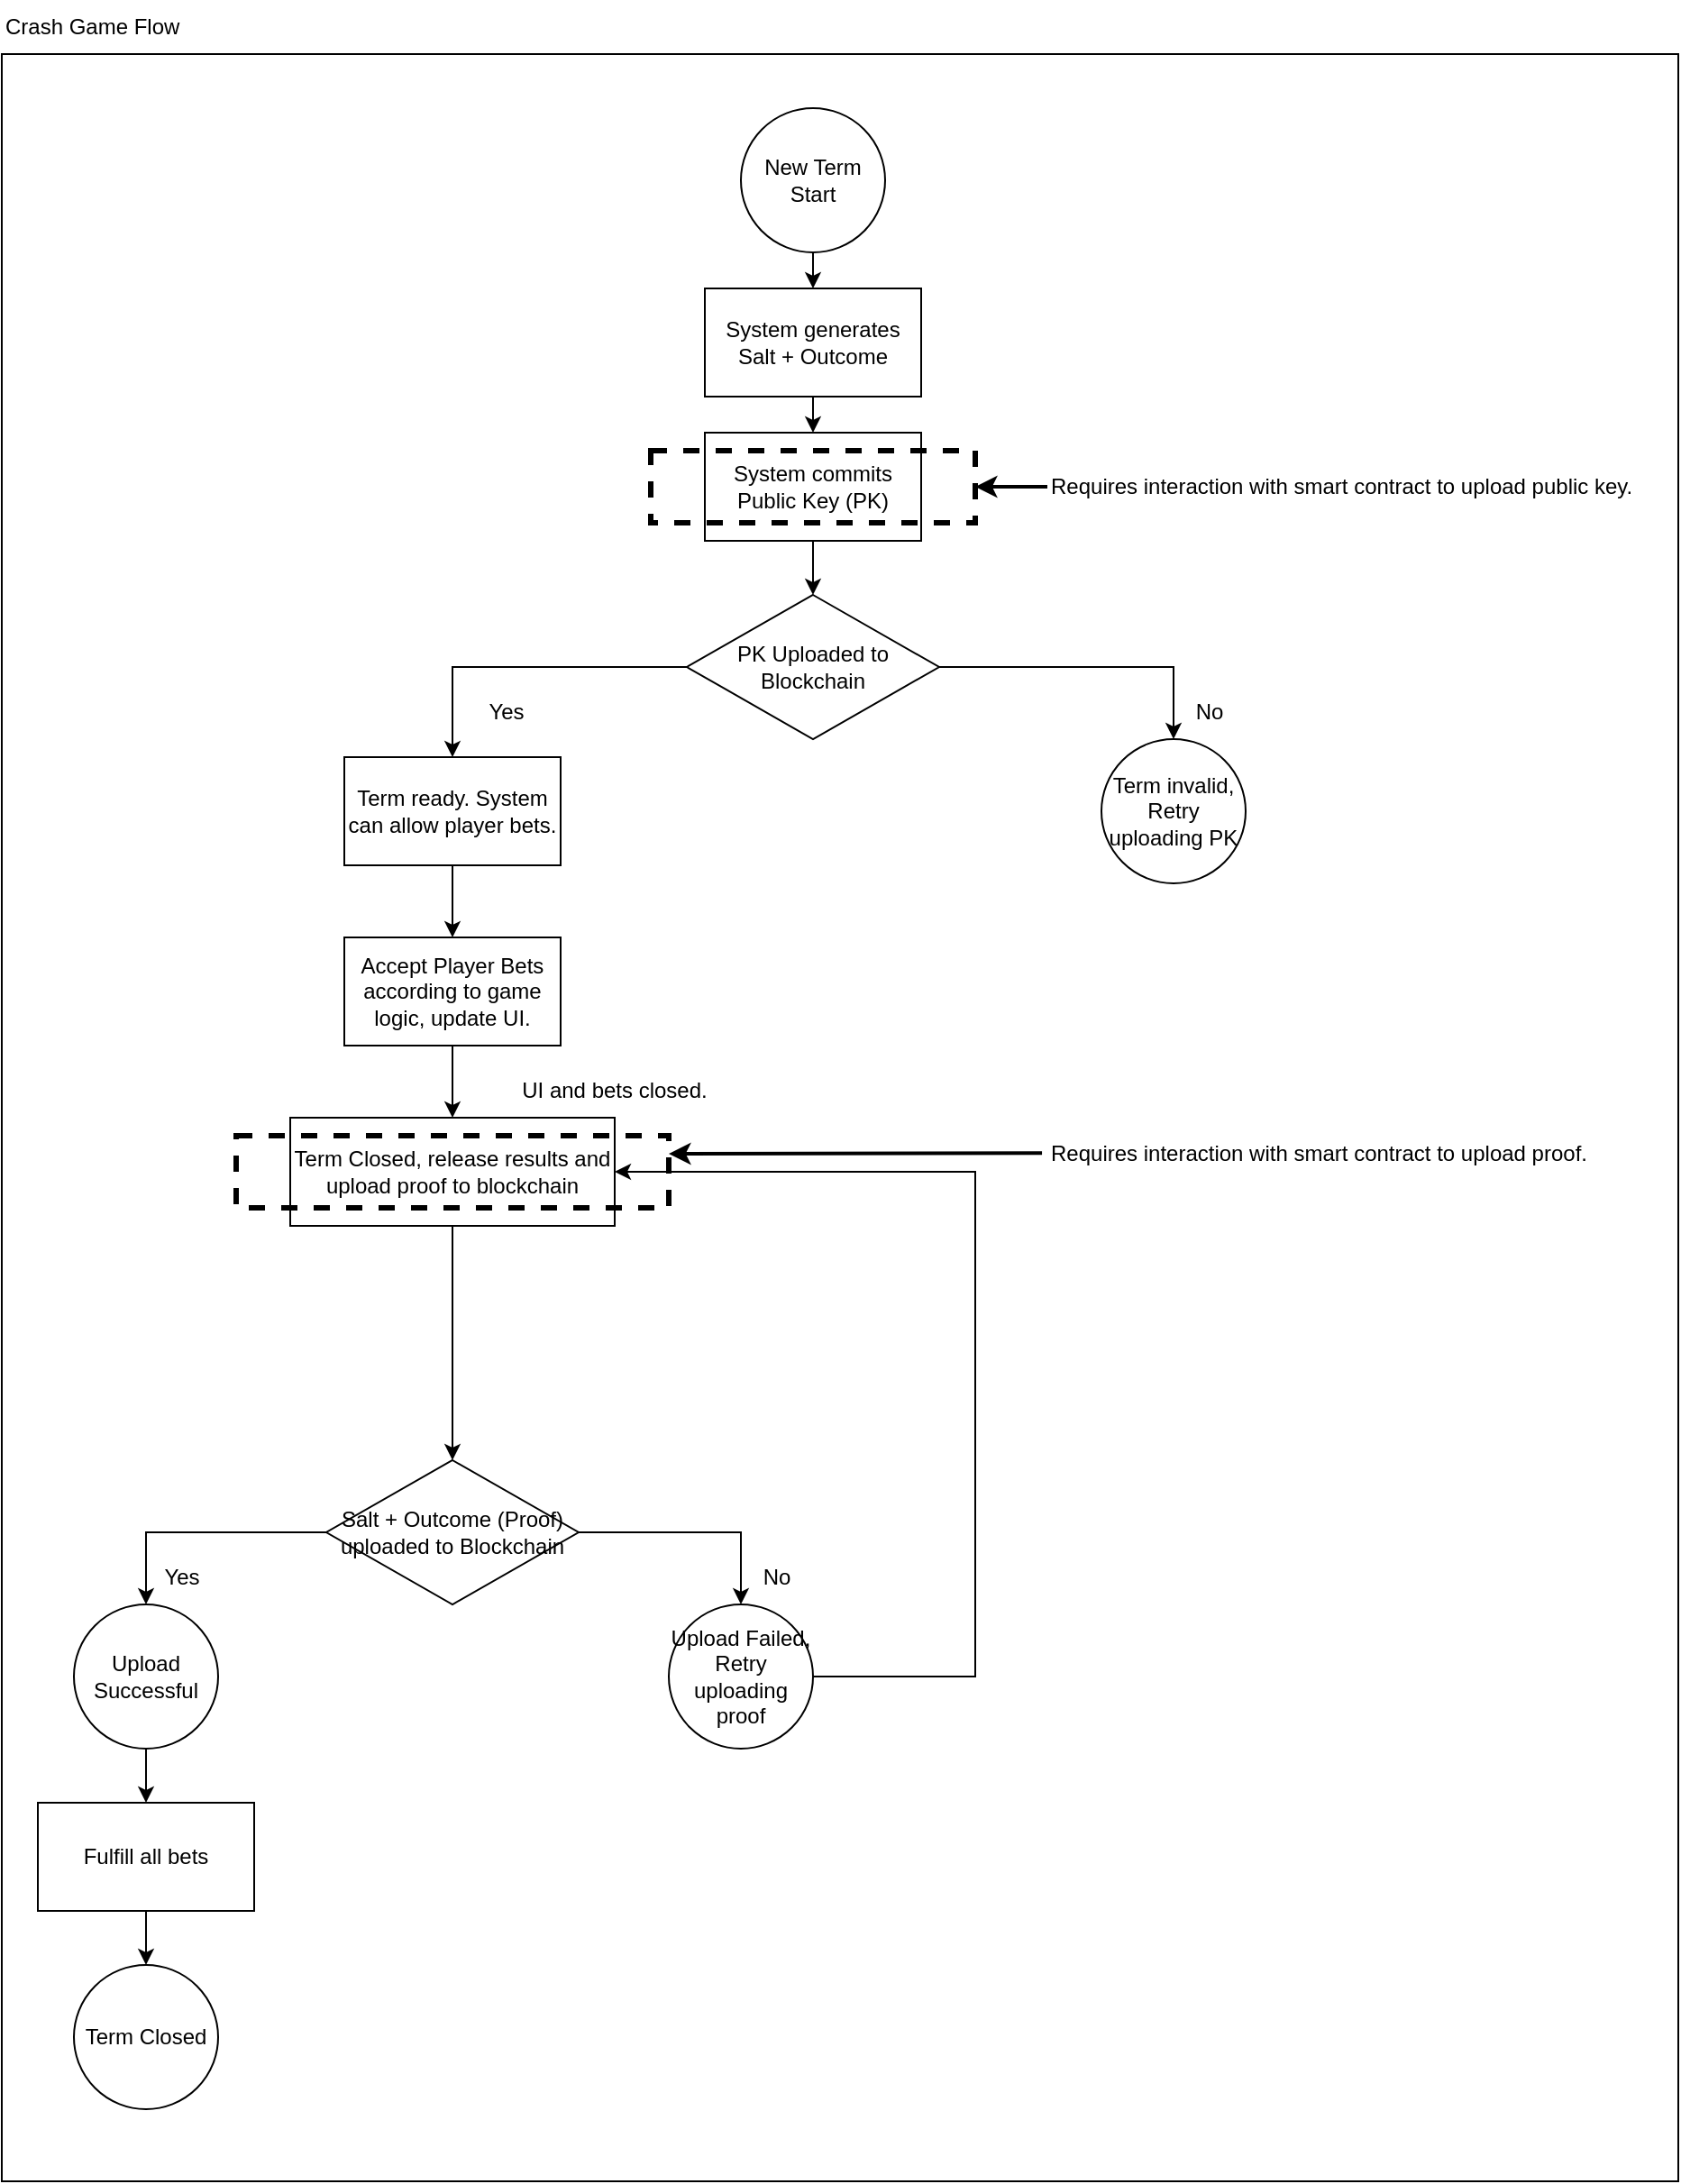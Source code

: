 <mxfile version="26.1.1">
  <diagram name="Page-1" id="c8nTBjb-yMyL3-pn6Jgx">
    <mxGraphModel dx="2987" dy="1533" grid="1" gridSize="10" guides="1" tooltips="1" connect="1" arrows="1" fold="1" page="1" pageScale="1" pageWidth="850" pageHeight="1100" math="0" shadow="0">
      <root>
        <mxCell id="0" />
        <mxCell id="1" parent="0" />
        <mxCell id="h8xcSPWI8WKxq6snyLUC-45" value="" style="rounded=0;whiteSpace=wrap;html=1;fillColor=none;" vertex="1" parent="1">
          <mxGeometry x="60" y="50" width="930" height="1180" as="geometry" />
        </mxCell>
        <mxCell id="h8xcSPWI8WKxq6snyLUC-2" value="Crash Game Flow" style="text;html=1;align=left;verticalAlign=middle;whiteSpace=wrap;rounded=0;" vertex="1" parent="1">
          <mxGeometry x="60" y="20" width="190" height="30" as="geometry" />
        </mxCell>
        <mxCell id="h8xcSPWI8WKxq6snyLUC-20" style="edgeStyle=orthogonalEdgeStyle;rounded=0;orthogonalLoop=1;jettySize=auto;html=1;exitX=0.5;exitY=1;exitDx=0;exitDy=0;entryX=0.5;entryY=0;entryDx=0;entryDy=0;" edge="1" parent="1" source="h8xcSPWI8WKxq6snyLUC-4" target="h8xcSPWI8WKxq6snyLUC-17">
          <mxGeometry relative="1" as="geometry" />
        </mxCell>
        <mxCell id="h8xcSPWI8WKxq6snyLUC-4" value="New Term Start" style="ellipse;whiteSpace=wrap;html=1;aspect=fixed;" vertex="1" parent="1">
          <mxGeometry x="470" y="80" width="80" height="80" as="geometry" />
        </mxCell>
        <mxCell id="h8xcSPWI8WKxq6snyLUC-15" style="edgeStyle=orthogonalEdgeStyle;rounded=0;orthogonalLoop=1;jettySize=auto;html=1;exitX=0.5;exitY=1;exitDx=0;exitDy=0;entryX=0.5;entryY=0;entryDx=0;entryDy=0;" edge="1" parent="1" source="h8xcSPWI8WKxq6snyLUC-5" target="h8xcSPWI8WKxq6snyLUC-6">
          <mxGeometry relative="1" as="geometry" />
        </mxCell>
        <mxCell id="h8xcSPWI8WKxq6snyLUC-5" value="System commits Public Key (PK)" style="rounded=0;whiteSpace=wrap;html=1;" vertex="1" parent="1">
          <mxGeometry x="450" y="260" width="120" height="60" as="geometry" />
        </mxCell>
        <mxCell id="h8xcSPWI8WKxq6snyLUC-8" style="edgeStyle=orthogonalEdgeStyle;rounded=0;orthogonalLoop=1;jettySize=auto;html=1;exitX=1;exitY=0.5;exitDx=0;exitDy=0;entryX=0.5;entryY=0;entryDx=0;entryDy=0;" edge="1" parent="1" source="h8xcSPWI8WKxq6snyLUC-6" target="h8xcSPWI8WKxq6snyLUC-7">
          <mxGeometry relative="1" as="geometry" />
        </mxCell>
        <mxCell id="h8xcSPWI8WKxq6snyLUC-12" style="edgeStyle=orthogonalEdgeStyle;rounded=0;orthogonalLoop=1;jettySize=auto;html=1;exitX=0;exitY=0.5;exitDx=0;exitDy=0;entryX=0.5;entryY=0;entryDx=0;entryDy=0;" edge="1" parent="1" source="h8xcSPWI8WKxq6snyLUC-6" target="h8xcSPWI8WKxq6snyLUC-10">
          <mxGeometry relative="1" as="geometry" />
        </mxCell>
        <mxCell id="h8xcSPWI8WKxq6snyLUC-6" value="PK Uploaded to Blockchain" style="rhombus;whiteSpace=wrap;html=1;" vertex="1" parent="1">
          <mxGeometry x="440" y="350" width="140" height="80" as="geometry" />
        </mxCell>
        <mxCell id="h8xcSPWI8WKxq6snyLUC-7" value="Term invalid, Retry uploading PK" style="ellipse;whiteSpace=wrap;html=1;aspect=fixed;" vertex="1" parent="1">
          <mxGeometry x="670" y="430" width="80" height="80" as="geometry" />
        </mxCell>
        <mxCell id="h8xcSPWI8WKxq6snyLUC-9" value="No" style="text;html=1;align=center;verticalAlign=middle;whiteSpace=wrap;rounded=0;" vertex="1" parent="1">
          <mxGeometry x="710" y="400" width="40" height="30" as="geometry" />
        </mxCell>
        <mxCell id="h8xcSPWI8WKxq6snyLUC-22" style="edgeStyle=orthogonalEdgeStyle;rounded=0;orthogonalLoop=1;jettySize=auto;html=1;exitX=0.5;exitY=1;exitDx=0;exitDy=0;entryX=0.5;entryY=0;entryDx=0;entryDy=0;" edge="1" parent="1" source="h8xcSPWI8WKxq6snyLUC-10" target="h8xcSPWI8WKxq6snyLUC-29">
          <mxGeometry relative="1" as="geometry">
            <mxPoint x="310" y="590" as="targetPoint" />
          </mxGeometry>
        </mxCell>
        <mxCell id="h8xcSPWI8WKxq6snyLUC-10" value="Term ready. System can allow player bets." style="rounded=0;whiteSpace=wrap;html=1;" vertex="1" parent="1">
          <mxGeometry x="250" y="440" width="120" height="60" as="geometry" />
        </mxCell>
        <mxCell id="h8xcSPWI8WKxq6snyLUC-13" value="Yes" style="text;html=1;align=center;verticalAlign=middle;whiteSpace=wrap;rounded=0;" vertex="1" parent="1">
          <mxGeometry x="320" y="400" width="40" height="30" as="geometry" />
        </mxCell>
        <mxCell id="h8xcSPWI8WKxq6snyLUC-24" style="edgeStyle=orthogonalEdgeStyle;rounded=0;orthogonalLoop=1;jettySize=auto;html=1;exitX=0.5;exitY=1;exitDx=0;exitDy=0;" edge="1" parent="1" source="h8xcSPWI8WKxq6snyLUC-29" target="h8xcSPWI8WKxq6snyLUC-23">
          <mxGeometry relative="1" as="geometry">
            <mxPoint x="310" y="650" as="sourcePoint" />
          </mxGeometry>
        </mxCell>
        <mxCell id="h8xcSPWI8WKxq6snyLUC-21" style="edgeStyle=orthogonalEdgeStyle;rounded=0;orthogonalLoop=1;jettySize=auto;html=1;exitX=0.5;exitY=1;exitDx=0;exitDy=0;entryX=0.5;entryY=0;entryDx=0;entryDy=0;" edge="1" parent="1" source="h8xcSPWI8WKxq6snyLUC-17" target="h8xcSPWI8WKxq6snyLUC-5">
          <mxGeometry relative="1" as="geometry" />
        </mxCell>
        <mxCell id="h8xcSPWI8WKxq6snyLUC-17" value="System generates Salt + Outcome" style="rounded=0;whiteSpace=wrap;html=1;" vertex="1" parent="1">
          <mxGeometry x="450" y="180" width="120" height="60" as="geometry" />
        </mxCell>
        <mxCell id="h8xcSPWI8WKxq6snyLUC-28" style="edgeStyle=orthogonalEdgeStyle;rounded=0;orthogonalLoop=1;jettySize=auto;html=1;exitX=0.5;exitY=1;exitDx=0;exitDy=0;entryX=0.5;entryY=0;entryDx=0;entryDy=0;" edge="1" parent="1" source="h8xcSPWI8WKxq6snyLUC-23" target="h8xcSPWI8WKxq6snyLUC-27">
          <mxGeometry relative="1" as="geometry" />
        </mxCell>
        <mxCell id="h8xcSPWI8WKxq6snyLUC-23" value="Term Closed, release results and upload proof to blockchain" style="rounded=0;whiteSpace=wrap;html=1;" vertex="1" parent="1">
          <mxGeometry x="220" y="640" width="180" height="60" as="geometry" />
        </mxCell>
        <mxCell id="h8xcSPWI8WKxq6snyLUC-35" style="edgeStyle=orthogonalEdgeStyle;rounded=0;orthogonalLoop=1;jettySize=auto;html=1;exitX=1;exitY=0.5;exitDx=0;exitDy=0;entryX=0.5;entryY=0;entryDx=0;entryDy=0;" edge="1" parent="1" source="h8xcSPWI8WKxq6snyLUC-27" target="h8xcSPWI8WKxq6snyLUC-32">
          <mxGeometry relative="1" as="geometry" />
        </mxCell>
        <mxCell id="h8xcSPWI8WKxq6snyLUC-38" style="edgeStyle=orthogonalEdgeStyle;rounded=0;orthogonalLoop=1;jettySize=auto;html=1;exitX=0;exitY=0.5;exitDx=0;exitDy=0;entryX=0.5;entryY=0;entryDx=0;entryDy=0;" edge="1" parent="1" source="h8xcSPWI8WKxq6snyLUC-27" target="h8xcSPWI8WKxq6snyLUC-33">
          <mxGeometry relative="1" as="geometry" />
        </mxCell>
        <mxCell id="h8xcSPWI8WKxq6snyLUC-27" value="Salt + Outcome (Proof) uploaded to Blockchain" style="rhombus;whiteSpace=wrap;html=1;" vertex="1" parent="1">
          <mxGeometry x="240" y="830" width="140" height="80" as="geometry" />
        </mxCell>
        <mxCell id="h8xcSPWI8WKxq6snyLUC-29" value="Accept Player Bets according to game logic, update UI." style="rounded=0;whiteSpace=wrap;html=1;" vertex="1" parent="1">
          <mxGeometry x="250" y="540" width="120" height="60" as="geometry" />
        </mxCell>
        <mxCell id="h8xcSPWI8WKxq6snyLUC-40" style="edgeStyle=orthogonalEdgeStyle;rounded=0;orthogonalLoop=1;jettySize=auto;html=1;exitX=1;exitY=0.5;exitDx=0;exitDy=0;entryX=1;entryY=0.5;entryDx=0;entryDy=0;" edge="1" parent="1" source="h8xcSPWI8WKxq6snyLUC-32" target="h8xcSPWI8WKxq6snyLUC-23">
          <mxGeometry relative="1" as="geometry">
            <mxPoint x="310" y="790" as="targetPoint" />
            <Array as="points">
              <mxPoint x="600" y="950" />
              <mxPoint x="600" y="670" />
            </Array>
          </mxGeometry>
        </mxCell>
        <mxCell id="h8xcSPWI8WKxq6snyLUC-32" value="Upload Failed, Retry uploading proof" style="ellipse;whiteSpace=wrap;html=1;aspect=fixed;" vertex="1" parent="1">
          <mxGeometry x="430" y="910" width="80" height="80" as="geometry" />
        </mxCell>
        <mxCell id="h8xcSPWI8WKxq6snyLUC-42" style="edgeStyle=orthogonalEdgeStyle;rounded=0;orthogonalLoop=1;jettySize=auto;html=1;exitX=0.5;exitY=1;exitDx=0;exitDy=0;" edge="1" parent="1" source="h8xcSPWI8WKxq6snyLUC-33" target="h8xcSPWI8WKxq6snyLUC-41">
          <mxGeometry relative="1" as="geometry" />
        </mxCell>
        <mxCell id="h8xcSPWI8WKxq6snyLUC-33" value="Upload Successful" style="ellipse;whiteSpace=wrap;html=1;aspect=fixed;" vertex="1" parent="1">
          <mxGeometry x="100" y="910" width="80" height="80" as="geometry" />
        </mxCell>
        <mxCell id="h8xcSPWI8WKxq6snyLUC-36" value="No" style="text;html=1;align=center;verticalAlign=middle;whiteSpace=wrap;rounded=0;" vertex="1" parent="1">
          <mxGeometry x="470" y="880" width="40" height="30" as="geometry" />
        </mxCell>
        <mxCell id="h8xcSPWI8WKxq6snyLUC-37" value="Yes" style="text;html=1;align=center;verticalAlign=middle;whiteSpace=wrap;rounded=0;" vertex="1" parent="1">
          <mxGeometry x="140" y="880" width="40" height="30" as="geometry" />
        </mxCell>
        <mxCell id="h8xcSPWI8WKxq6snyLUC-44" style="edgeStyle=orthogonalEdgeStyle;rounded=0;orthogonalLoop=1;jettySize=auto;html=1;exitX=0.5;exitY=1;exitDx=0;exitDy=0;entryX=0.5;entryY=0;entryDx=0;entryDy=0;" edge="1" parent="1" source="h8xcSPWI8WKxq6snyLUC-41" target="h8xcSPWI8WKxq6snyLUC-43">
          <mxGeometry relative="1" as="geometry" />
        </mxCell>
        <mxCell id="h8xcSPWI8WKxq6snyLUC-41" value="Fulfill all bets" style="rounded=0;whiteSpace=wrap;html=1;" vertex="1" parent="1">
          <mxGeometry x="80" y="1020" width="120" height="60" as="geometry" />
        </mxCell>
        <mxCell id="h8xcSPWI8WKxq6snyLUC-43" value="Term Closed" style="ellipse;whiteSpace=wrap;html=1;aspect=fixed;" vertex="1" parent="1">
          <mxGeometry x="100" y="1110" width="80" height="80" as="geometry" />
        </mxCell>
        <mxCell id="h8xcSPWI8WKxq6snyLUC-46" value="UI and bets closed." style="text;html=1;align=center;verticalAlign=middle;whiteSpace=wrap;rounded=0;" vertex="1" parent="1">
          <mxGeometry x="330" y="610" width="140" height="30" as="geometry" />
        </mxCell>
        <mxCell id="h8xcSPWI8WKxq6snyLUC-48" value="" style="rounded=0;whiteSpace=wrap;html=1;fillColor=none;strokeColor=light-dark(#000000,#FF3333);strokeWidth=3;dashed=1;" vertex="1" parent="1">
          <mxGeometry x="420" y="270" width="180" height="40" as="geometry" />
        </mxCell>
        <mxCell id="h8xcSPWI8WKxq6snyLUC-49" value="" style="endArrow=classic;html=1;rounded=0;entryX=1;entryY=0.5;entryDx=0;entryDy=0;strokeWidth=2;strokeColor=light-dark(#000000,#FF0000);exitX=0;exitY=0.5;exitDx=0;exitDy=0;" edge="1" parent="1" source="h8xcSPWI8WKxq6snyLUC-50" target="h8xcSPWI8WKxq6snyLUC-48">
          <mxGeometry width="50" height="50" relative="1" as="geometry">
            <mxPoint x="800" y="290" as="sourcePoint" />
            <mxPoint x="1160" y="410" as="targetPoint" />
          </mxGeometry>
        </mxCell>
        <mxCell id="h8xcSPWI8WKxq6snyLUC-50" value="Requires interaction with smart contract to upload public key." style="text;html=1;align=left;verticalAlign=middle;whiteSpace=wrap;rounded=0;fontColor=light-dark(#000000,#FF0000);" vertex="1" parent="1">
          <mxGeometry x="640" y="275" width="330" height="30" as="geometry" />
        </mxCell>
        <mxCell id="h8xcSPWI8WKxq6snyLUC-51" value="" style="rounded=0;whiteSpace=wrap;html=1;fillColor=none;strokeColor=light-dark(#000000,#FF3333);strokeWidth=3;dashed=1;" vertex="1" parent="1">
          <mxGeometry x="190" y="650" width="240" height="40" as="geometry" />
        </mxCell>
        <mxCell id="h8xcSPWI8WKxq6snyLUC-52" value="" style="endArrow=classic;html=1;rounded=0;entryX=1;entryY=0.25;entryDx=0;entryDy=0;strokeWidth=2;strokeColor=light-dark(#000000,#FF0000);exitX=-0.009;exitY=0.486;exitDx=0;exitDy=0;exitPerimeter=0;" edge="1" parent="1" target="h8xcSPWI8WKxq6snyLUC-51" source="h8xcSPWI8WKxq6snyLUC-53">
          <mxGeometry width="50" height="50" relative="1" as="geometry">
            <mxPoint x="790" y="660" as="sourcePoint" />
            <mxPoint x="960" y="790" as="targetPoint" />
          </mxGeometry>
        </mxCell>
        <mxCell id="h8xcSPWI8WKxq6snyLUC-53" value="Requires interaction with smart contract to upload proof." style="text;html=1;align=left;verticalAlign=middle;whiteSpace=wrap;rounded=0;fontColor=light-dark(#000000,#FF0000);" vertex="1" parent="1">
          <mxGeometry x="640" y="645" width="330" height="30" as="geometry" />
        </mxCell>
      </root>
    </mxGraphModel>
  </diagram>
</mxfile>

